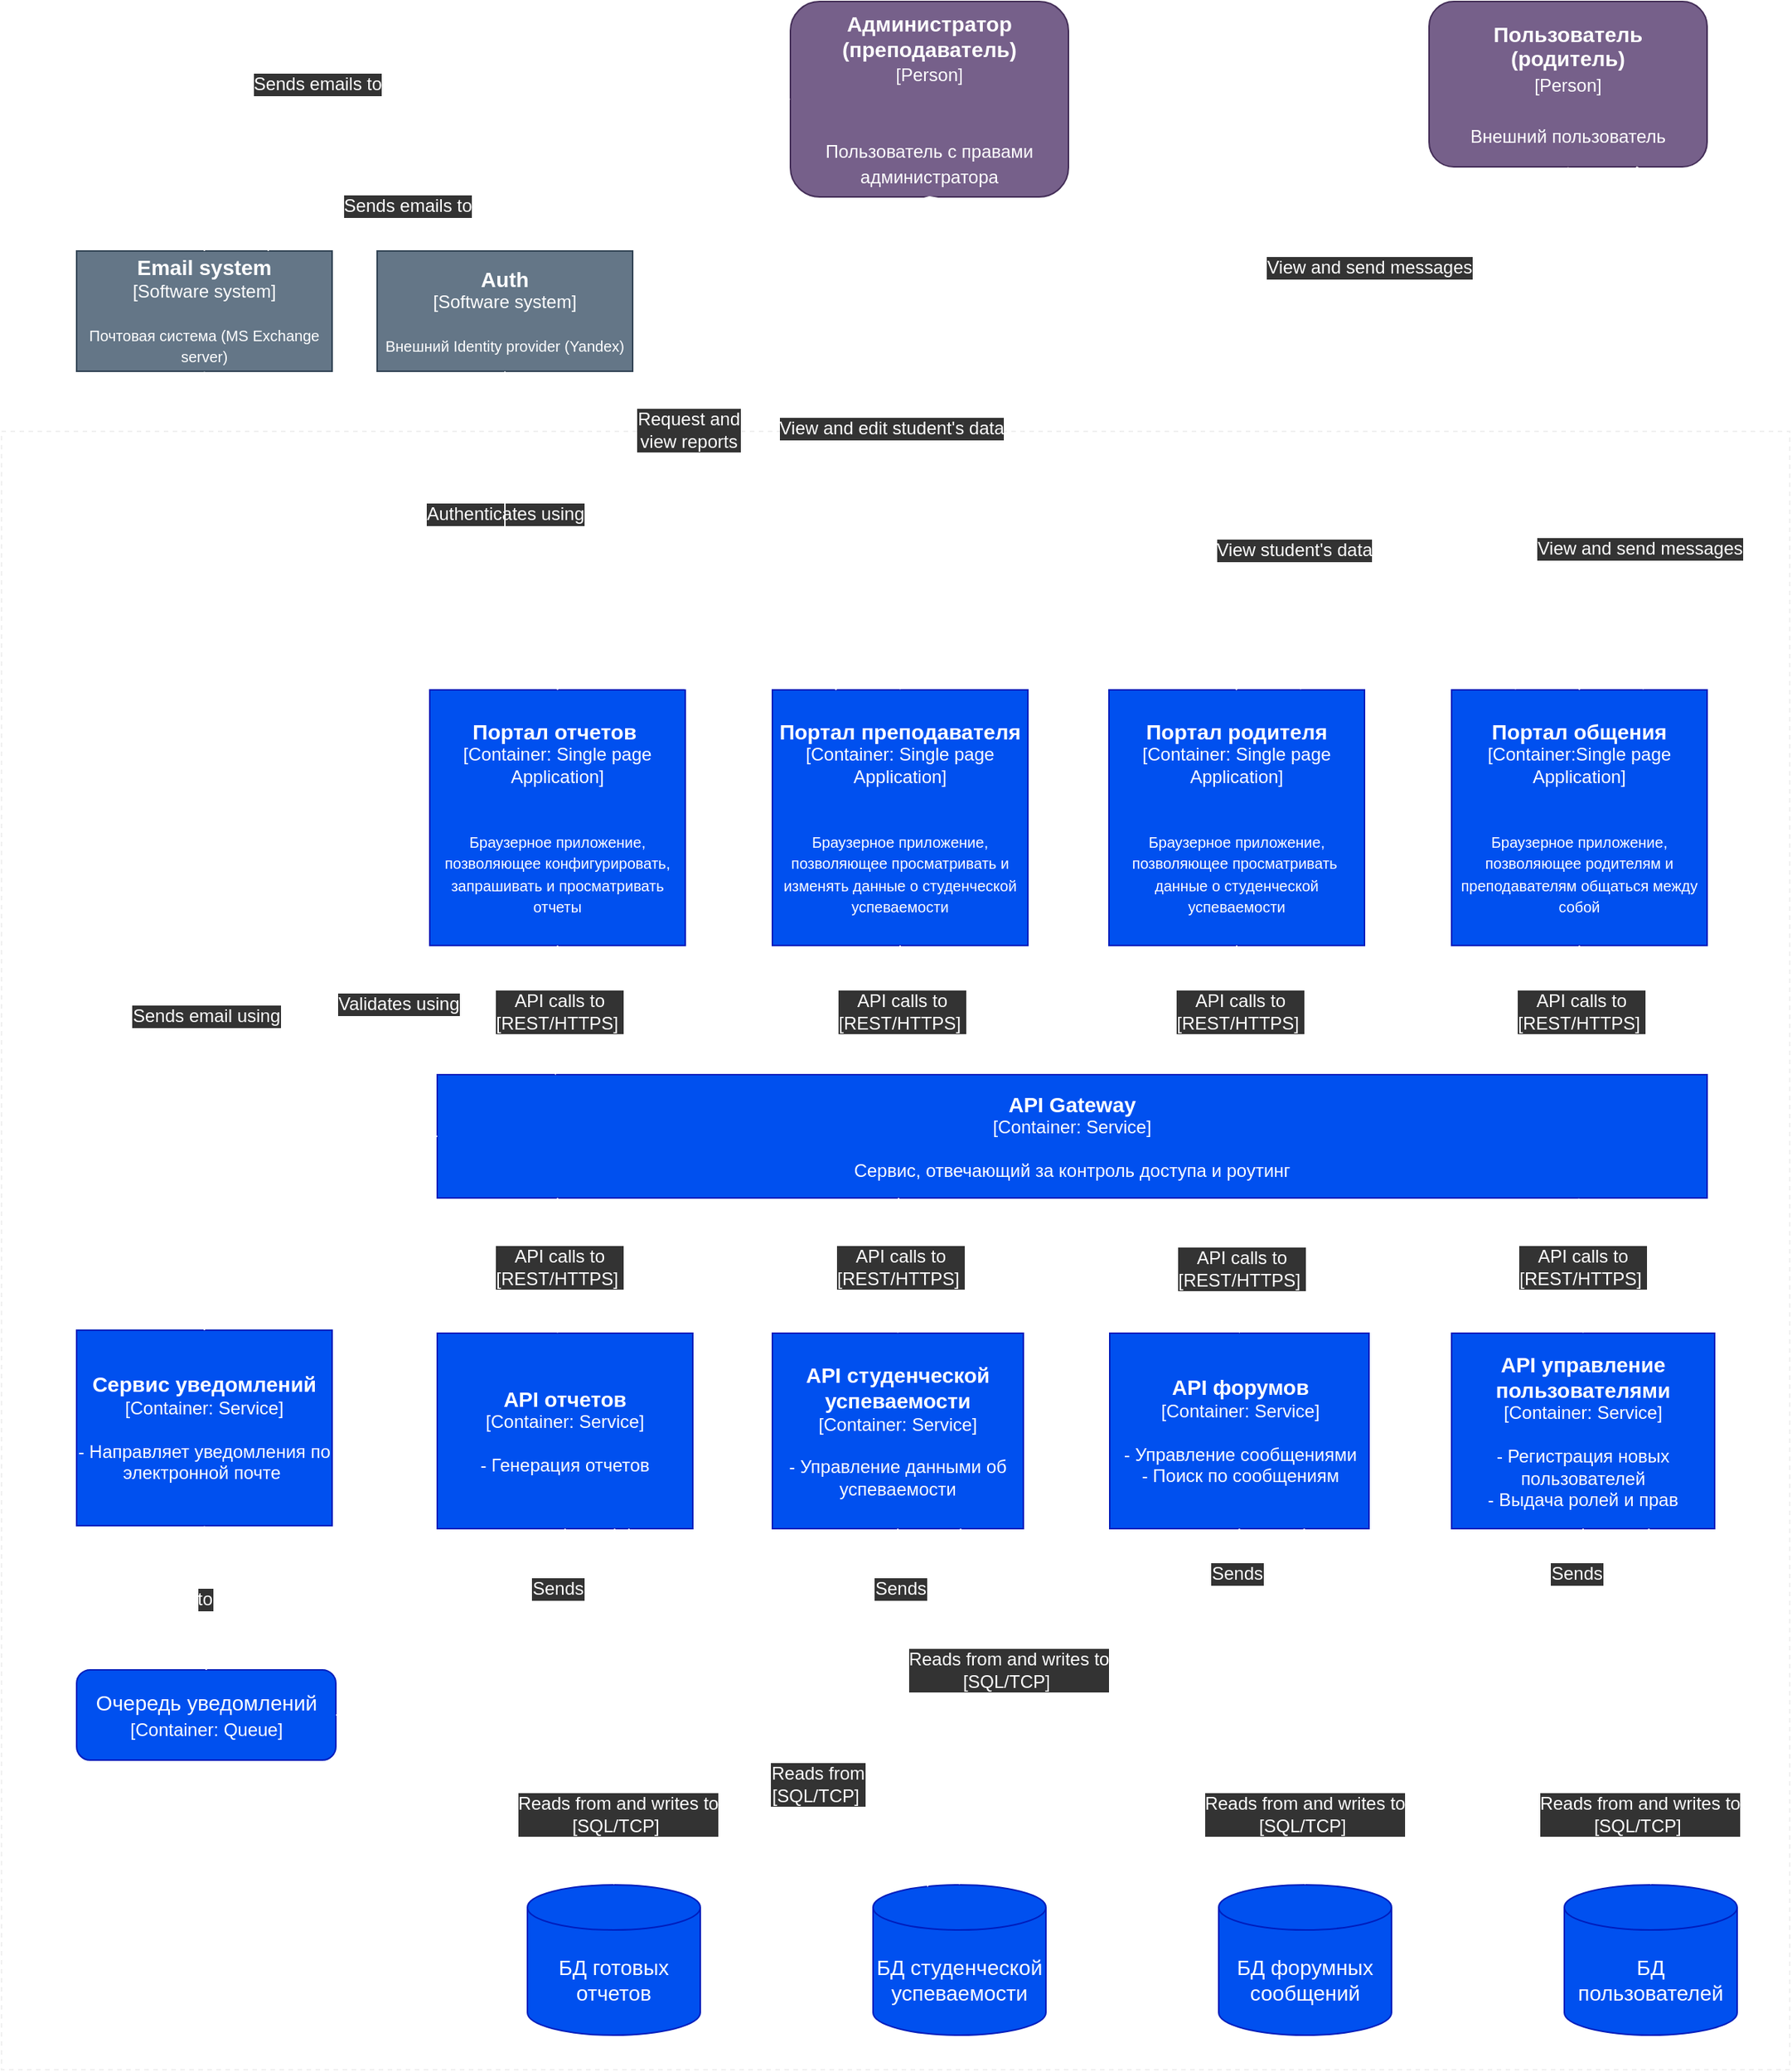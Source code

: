 <mxfile>
    <diagram id="bpkOkg_YQw8nwezcgyr8" name="Page-1">
        <mxGraphModel dx="2732" dy="1654" grid="1" gridSize="10" guides="1" tooltips="1" connect="1" arrows="1" fold="1" page="1" pageScale="1" pageWidth="850" pageHeight="1100" math="0" shadow="0">
            <root>
                <mxCell id="0"/>
                <mxCell id="1" parent="0"/>
                <mxCell id="95" value="" style="rounded=0;whiteSpace=wrap;html=1;labelBackgroundColor=#;fontSize=14;fontColor=#000000;fillColor=none;strokeColor=#F0F0F0;dashed=1;" vertex="1" parent="1">
                    <mxGeometry x="-370" y="300" width="1190" height="1090" as="geometry"/>
                </mxCell>
                <mxCell id="2" value="&lt;b&gt;Администратор (преподаватель)&lt;/b&gt;&lt;br&gt;&lt;font style=&quot;font-size: 12px;&quot;&gt;[Person]&lt;br style=&quot;&quot;&gt;&lt;br&gt;&lt;br&gt;Пользователь с правами администратора&lt;br&gt;&lt;/font&gt;" style="rounded=1;whiteSpace=wrap;html=1;fontSize=14;fillColor=#76608a;strokeColor=#432D57;fontColor=#ffffff;" vertex="1" parent="1">
                    <mxGeometry x="155" y="14" width="185" height="130" as="geometry"/>
                </mxCell>
                <mxCell id="3" value="&lt;b&gt;Пользователь&lt;br&gt;&lt;/b&gt;&lt;span style=&quot;color: rgba(0, 0, 0, 0); font-family: monospace; font-size: 0px; text-align: start;&quot;&gt;%3CmxGraphModel%3E%3Croot%3E%3CmxCell%20id%3D%220%22%2F%3E%3CmxCell%20id%3D%221%22%20parent%3D%220%22%2F%3E%3CmxCell%20id%3D%222%22%20value%3D%22%26lt%3Bb%26gt%3B%26lt%3Bfont%20style%3D%26quot%3Bfont-size%3A%2014px%3B%26quot%3B%26gt%3B%D0%A1%D0%B8%D1%81%D1%82%D0%B5%D0%BC%D0%B0%20%D0%BE%D0%B1%D1%80%D0%B0%D0%B7%D0%BE%D0%B2%D0%B0%D1%82%D0%B5%D0%BB%D1%8C%D0%BD%D0%BE%D0%B3%D0%BE%20%D0%BC%D0%B5%D0%BD%D0%B5%D0%B4%D0%B6%D0%BC%D0%B5%D0%BD%D1%82%D0%B0%26lt%3B%2Ffont%26gt%3B%26lt%3B%2Fb%26gt%3B%26lt%3Bbr%26gt%3B%5BSoftware%20system%5D%26lt%3Bbr%26gt%3B%26lt%3Bbr%26gt%3B%26lt%3Bbr%26gt%3B%26lt%3Bfont%20style%3D%26quot%3Bfont-size%3A%2010px%3B%26quot%3B%26gt%3B%D0%9F%D0%BE%D0%B7%D0%B2%D0%BE%D0%BB%D1%8F%D0%B5%D1%82%20%D0%BF%D0%BE%D0%BB%D1%8C%D0%B7%D0%BE%D0%B2%D0%B0%D1%82%D0%B5%D0%BB%D1%8F%D0%BC%20%D1%85%D1%80%D0%B0%D0%BD%D0%B8%D1%82%D1%8C%20%D0%B8%D0%BD%D1%84%D0%BE%D1%80%D0%BC%D0%B0%D1%86%D0%B8%D1%8E%20%D0%BE%20%D1%81%D1%82%D1%83%D0%B4%D0%B5%D0%BD%D1%82%D0%B0%D1%85%20%D0%B8%20%D0%B8%D1%85%20%D1%83%D1%81%D0%BF%D0%B5%D0%B2%D0%B0%D0%B5%D0%BC%D0%BE%D1%81%D1%82%D0%B8%2C%20%D1%84%D0%BE%D1%80%D0%BC%D0%B8%D1%80%D0%BE%D0%B2%D0%B0%D1%82%D1%8C%20%D0%BE%D1%82%D1%87%D0%B5%D1%82%D1%8B%26lt%3B%2Ffont%26gt%3B%26amp%3Bnbsp%3B%22%20style%3D%22whiteSpace%3Dwrap%3Bhtml%3D1%3Baspect%3Dfixed%3BfillColor%3D%230050ef%3BfontColor%3D%23ffffff%3BstrokeColor%3D%23001DBC%3B%22%20vertex%3D%221%22%20parent%3D%221%22%3E%3CmxGeometry%20x%3D%22150%22%20y%3D%22277%22%20width%3D%22190%22%20height%3D%22190%22%20as%3D%22geometry%22%2F%3E%3C%2FmxCell%3E%3C%2Froot%3E%3C%2FmxGraphModel%3E&lt;/span&gt;&lt;b&gt;(родитель)&lt;br&gt;&lt;/b&gt;&lt;font style=&quot;font-size: 12px;&quot;&gt;[Person]&lt;br&gt;&lt;br&gt;Внешний пользователь&lt;/font&gt;" style="rounded=1;whiteSpace=wrap;html=1;fontSize=14;fillColor=#76608a;fontColor=#ffffff;strokeColor=#432D57;" vertex="1" parent="1">
                    <mxGeometry x="580" y="14" width="185" height="110" as="geometry"/>
                </mxCell>
                <mxCell id="4" value="&lt;b&gt;&lt;font style=&quot;font-size: 14px;&quot;&gt;Портал преподавателя&lt;/font&gt;&lt;/b&gt;&lt;br&gt;[Container: Single page Application]&lt;br&gt;&lt;br&gt;&lt;br&gt;&lt;span style=&quot;font-size: 10px;&quot;&gt;Браузерное приложение, позволяющее просматривать и изменять данные о студенческой успеваемости&lt;/span&gt;" style="whiteSpace=wrap;html=1;aspect=fixed;fillColor=#0050ef;fontColor=#ffffff;strokeColor=#001DBC;" vertex="1" parent="1">
                    <mxGeometry x="143" y="472" width="170" height="170" as="geometry"/>
                </mxCell>
                <mxCell id="5" value="&lt;b&gt;&lt;font style=&quot;font-size: 14px;&quot;&gt;Портал родителя&lt;/font&gt;&lt;/b&gt;&lt;br&gt;[Container: Single page Application]&lt;br&gt;&lt;br&gt;&lt;br&gt;&lt;span style=&quot;font-size: 10px;&quot;&gt;Браузерное приложение, позволяющее просматривать&amp;nbsp; данные о студенческой успеваемости&lt;/span&gt;" style="whiteSpace=wrap;html=1;aspect=fixed;fillColor=#0050ef;fontColor=#ffffff;strokeColor=#001DBC;" vertex="1" parent="1">
                    <mxGeometry x="367" y="472" width="170" height="170" as="geometry"/>
                </mxCell>
                <mxCell id="6" value="&lt;b style=&quot;font-size: 14px;&quot;&gt;Портал общения&lt;/b&gt;&lt;span style=&quot;font-size: 14px;&quot;&gt;&lt;b&gt;&lt;br&gt;&lt;/b&gt;&lt;/span&gt;[Container:Single page Application]&lt;br&gt;&lt;br&gt;&lt;br&gt;&lt;span style=&quot;font-size: 10px;&quot;&gt;Браузерное приложение, позволяющее родителям и преподавателям общаться между собой&lt;/span&gt;" style="whiteSpace=wrap;html=1;aspect=fixed;fillColor=#0050ef;fontColor=#ffffff;strokeColor=#001DBC;" vertex="1" parent="1">
                    <mxGeometry x="595" y="472" width="170" height="170" as="geometry"/>
                </mxCell>
                <mxCell id="8" value="&lt;font style=&quot;font-size: 14px;&quot;&gt;&lt;b&gt;API Gateway&lt;br&gt;&lt;/b&gt;&lt;/font&gt;[Container: Service]&lt;br&gt;&lt;br&gt;Сервис, отвечающий за контроль доступа и роутинг" style="rounded=0;whiteSpace=wrap;html=1;fillColor=#0050ef;fontColor=#ffffff;strokeColor=#001DBC;" vertex="1" parent="1">
                    <mxGeometry x="-80" y="728" width="845" height="82" as="geometry"/>
                </mxCell>
                <mxCell id="10" value="" style="endArrow=classic;html=1;fontSize=10;entryX=0.363;entryY=-0.012;entryDx=0;entryDy=0;strokeColor=#FFFFFF;exitX=0.5;exitY=1;exitDx=0;exitDy=0;entryPerimeter=0;" edge="1" parent="1" source="4" target="8">
                    <mxGeometry width="50" height="50" relative="1" as="geometry">
                        <mxPoint x="218" y="650" as="sourcePoint"/>
                        <mxPoint x="215" y="783" as="targetPoint"/>
                    </mxGeometry>
                </mxCell>
                <mxCell id="11" value="API calls to&lt;br&gt;[REST/HTTPS]&amp;nbsp;" style="edgeLabel;html=1;align=center;verticalAlign=middle;resizable=0;points=[];fontSize=12;fontColor=#FFFFFF;labelBackgroundColor=#333333;" vertex="1" connectable="0" parent="10">
                    <mxGeometry x="-0.3" relative="1" as="geometry">
                        <mxPoint x="1" y="14" as="offset"/>
                    </mxGeometry>
                </mxCell>
                <mxCell id="15" value="" style="endArrow=classic;html=1;fontSize=10;entryX=0.631;entryY=-0.004;entryDx=0;entryDy=0;strokeColor=#FFFFFF;exitX=0.5;exitY=1;exitDx=0;exitDy=0;entryPerimeter=0;" edge="1" parent="1" source="5" target="8">
                    <mxGeometry width="50" height="50" relative="1" as="geometry">
                        <mxPoint x="405" y="680" as="sourcePoint"/>
                        <mxPoint x="429.5" y="870" as="targetPoint"/>
                    </mxGeometry>
                </mxCell>
                <mxCell id="16" value="API calls to&lt;br&gt;[REST/HTTPS]&amp;nbsp;" style="edgeLabel;html=1;align=center;verticalAlign=middle;resizable=0;points=[];fontSize=12;fontColor=#FFFFFF;labelBackgroundColor=#333333;" vertex="1" connectable="0" parent="15">
                    <mxGeometry x="-0.3" relative="1" as="geometry">
                        <mxPoint x="1" y="14" as="offset"/>
                    </mxGeometry>
                </mxCell>
                <mxCell id="17" value="" style="endArrow=classic;html=1;fontSize=10;entryX=0.899;entryY=-0.021;entryDx=0;entryDy=0;strokeColor=#FFFFFF;exitX=0.5;exitY=1;exitDx=0;exitDy=0;entryPerimeter=0;" edge="1" parent="1" source="6" target="8">
                    <mxGeometry width="50" height="50" relative="1" as="geometry">
                        <mxPoint x="238" y="670" as="sourcePoint"/>
                        <mxPoint x="262.5" y="860" as="targetPoint"/>
                    </mxGeometry>
                </mxCell>
                <mxCell id="18" value="API calls to&lt;br&gt;[REST/HTTPS]&amp;nbsp;" style="edgeLabel;html=1;align=center;verticalAlign=middle;resizable=0;points=[];fontSize=12;fontColor=#FFFFFF;labelBackgroundColor=#333333;" vertex="1" connectable="0" parent="17">
                    <mxGeometry x="-0.3" relative="1" as="geometry">
                        <mxPoint x="1" y="14" as="offset"/>
                    </mxGeometry>
                </mxCell>
                <mxCell id="20" value="&lt;b style=&quot;font-size: 14px;&quot;&gt;API отчетов&lt;br&gt;&lt;/b&gt;[Container: Service]&lt;br&gt;&lt;br&gt;- Генерация отчетов&lt;br&gt;" style="rounded=0;whiteSpace=wrap;html=1;fillColor=#0050ef;fontColor=#ffffff;strokeColor=#001DBC;" vertex="1" parent="1">
                    <mxGeometry x="-80" y="900" width="170" height="130" as="geometry"/>
                </mxCell>
                <mxCell id="22" value="&lt;b style=&quot;font-size: 14px;&quot;&gt;API форумов&lt;br&gt;&lt;/b&gt;[Container: Service]&lt;br&gt;&lt;br&gt;- Управление сообщениями&lt;br&gt;- Поиск по сообщениям" style="rounded=0;whiteSpace=wrap;html=1;fillColor=#0050ef;fontColor=#ffffff;strokeColor=#001DBC;" vertex="1" parent="1">
                    <mxGeometry x="367.5" y="900" width="172.5" height="130" as="geometry"/>
                </mxCell>
                <mxCell id="23" value="&lt;b style=&quot;font-size: 14px;&quot;&gt;API студенческой успеваемости&lt;br&gt;&lt;/b&gt;[Container: Service]&lt;br&gt;&lt;br&gt;- Управление данными об успеваемости" style="rounded=0;whiteSpace=wrap;html=1;fillColor=#0050ef;fontColor=#ffffff;strokeColor=#001DBC;" vertex="1" parent="1">
                    <mxGeometry x="143" y="900" width="167" height="130" as="geometry"/>
                </mxCell>
                <mxCell id="26" value="" style="endArrow=classic;html=1;fontSize=10;strokeColor=#FFFFFF;" edge="1" parent="1">
                    <mxGeometry width="50" height="50" relative="1" as="geometry">
                        <mxPoint y="810" as="sourcePoint"/>
                        <mxPoint y="900" as="targetPoint"/>
                    </mxGeometry>
                </mxCell>
                <mxCell id="27" value="API calls to&lt;br&gt;[REST/HTTPS]&amp;nbsp;" style="edgeLabel;html=1;align=center;verticalAlign=middle;resizable=0;points=[];fontSize=12;fontColor=#FFFFFF;labelBackgroundColor=#333333;" vertex="1" connectable="0" parent="26">
                    <mxGeometry x="-0.3" relative="1" as="geometry">
                        <mxPoint x="1" y="14" as="offset"/>
                    </mxGeometry>
                </mxCell>
                <mxCell id="28" value="&lt;b&gt;&lt;font style=&quot;font-size: 14px;&quot;&gt;Портал отчетов&amp;nbsp;&lt;/font&gt;&lt;/b&gt;&lt;br&gt;[Container: Single page Application]&lt;br&gt;&lt;br&gt;&lt;br&gt;&lt;span style=&quot;font-size: 10px;&quot;&gt;Браузерное приложение, позволяющее конфигурировать, запрашивать и просматривать отчеты&lt;/span&gt;" style="whiteSpace=wrap;html=1;aspect=fixed;fillColor=#0050ef;fontColor=#ffffff;strokeColor=#001DBC;" vertex="1" parent="1">
                    <mxGeometry x="-85" y="472" width="170" height="170" as="geometry"/>
                </mxCell>
                <mxCell id="29" value="БД готовых отчетов" style="shape=cylinder3;whiteSpace=wrap;html=1;boundedLbl=1;backgroundOutline=1;size=15;fontSize=14;fillColor=#0050ef;fontColor=#ffffff;strokeColor=#001DBC;" vertex="1" parent="1">
                    <mxGeometry x="-20" y="1267" width="115" height="100" as="geometry"/>
                </mxCell>
                <mxCell id="30" value="БД пользователей&lt;span style=&quot;color: rgba(0, 0, 0, 0); font-family: monospace; font-size: 0px; text-align: start;&quot;&gt;%3CmxGraphModel%3E%3Croot%3E%3CmxCell%20id%3D%220%22%2F%3E%3CmxCell%20id%3D%221%22%20parent%3D%220%22%2F%3E%3CmxCell%20id%3D%222%22%20value%3D%22%D0%91%D0%94%20%D0%B3%D0%BE%D1%82%D0%BE%D0%B2%D1%8B%D1%85%20%D0%BE%D1%82%D1%87%D0%B5%D1%82%D0%BE%D0%B2%22%20style%3D%22shape%3Dcylinder3%3BwhiteSpace%3Dwrap%3Bhtml%3D1%3BboundedLbl%3D1%3BbackgroundOutline%3D1%3Bsize%3D15%3BfontSize%3D14%3BfillColor%3D%230050ef%3BfontColor%3D%23ffffff%3BstrokeColor%3D%23001DBC%3B%22%20vertex%3D%221%22%20parent%3D%221%22%3E%3CmxGeometry%20x%3D%2215%22%20y%3D%22770%22%20width%3D%22115%22%20height%3D%22160%22%20as%3D%22geometry%22%2F%3E%3C%2FmxCell%3E%3C%2Froot%3E%3C%2FmxGraphModel%3E&lt;/span&gt;" style="shape=cylinder3;whiteSpace=wrap;html=1;boundedLbl=1;backgroundOutline=1;size=15;fontSize=14;fillColor=#0050ef;fontColor=#ffffff;strokeColor=#001DBC;" vertex="1" parent="1">
                    <mxGeometry x="670" y="1267" width="115" height="100" as="geometry"/>
                </mxCell>
                <mxCell id="31" value="БД студенческой успеваемости&lt;span style=&quot;color: rgba(0, 0, 0, 0); font-family: monospace; font-size: 0px; text-align: start;&quot;&gt;%3CmxGraphModel%3E%3Croot%3E%3CmxCell%20id%3D%220%22%2F%3E%3CmxCell%20id%3D%221%22%20parent%3D%220%22%2F%3E%3CmxCell%20id%3D%222%22%20value%3D%22%D0%91%D0%94%20%D0%B3%D0%BE%D1%82%D0%BE%D0%B2%D1%8B%D1%85%20%D0%BE%D1%82%D1%87%D0%B5%D1%82%D0%BE%D0%B2%22%20style%3D%22shape%3Dcylinder3%3BwhiteSpace%3Dwrap%3Bhtml%3D1%3BboundedLbl%3D1%3BbackgroundOutline%3D1%3Bsize%3D15%3BfontSize%3D14%3BfillColor%3D%230050ef%3BfontColor%3D%23ffffff%3BstrokeColor%3D%23001DBC%3B%22%20vertex%3D%221%22%20parent%3D%221%22%3E%3CmxGeometry%20x%3D%2215%22%20y%3D%22770%22%20width%3D%22115%22%20height%3D%22160%22%20as%3D%22geometry%22%2F%3E%3C%2FmxCell%3E%3C%2Froot%3E%3C%2FmxGraphModel%3E&lt;/span&gt;" style="shape=cylinder3;whiteSpace=wrap;html=1;boundedLbl=1;backgroundOutline=1;size=15;fontSize=14;fillColor=#0050ef;fontColor=#ffffff;strokeColor=#001DBC;" vertex="1" parent="1">
                    <mxGeometry x="210" y="1267" width="115" height="100" as="geometry"/>
                </mxCell>
                <mxCell id="33" value="&lt;font style=&quot;font-size: 14px;&quot;&gt;&lt;b&gt;Auth&lt;br&gt;&lt;/b&gt;&lt;/font&gt;[Software system]&lt;br&gt;&lt;br&gt;&lt;span style=&quot;font-size: 10px;&quot;&gt;Внешний Identity provider (Yandex)&lt;/span&gt;" style="whiteSpace=wrap;html=1;fillColor=#647687;fontColor=#ffffff;strokeColor=#314354;imageAspect=0;" vertex="1" parent="1">
                    <mxGeometry x="-120" y="180" width="170" height="80" as="geometry"/>
                </mxCell>
                <mxCell id="34" value="" style="endArrow=classic;html=1;fontSize=10;entryX=0.5;entryY=1;entryDx=0;entryDy=0;strokeColor=#FFFFFF;exitX=0.5;exitY=0;exitDx=0;exitDy=0;" edge="1" parent="1" source="28" target="33">
                    <mxGeometry width="50" height="50" relative="1" as="geometry">
                        <mxPoint x="228" y="660" as="sourcePoint"/>
                        <mxPoint x="302.5" y="740" as="targetPoint"/>
                        <Array as="points">
                            <mxPoint y="470"/>
                            <mxPoint x="-35" y="460"/>
                        </Array>
                    </mxGeometry>
                </mxCell>
                <mxCell id="35" value="Authenticates using" style="edgeLabel;html=1;align=center;verticalAlign=middle;resizable=0;points=[];fontSize=12;fontColor=#FFFFFF;labelBackgroundColor=#333333;" vertex="1" connectable="0" parent="34">
                    <mxGeometry x="-0.3" relative="1" as="geometry">
                        <mxPoint y="-60" as="offset"/>
                    </mxGeometry>
                </mxCell>
                <mxCell id="36" value="" style="endArrow=classic;html=1;fontSize=10;entryX=0.5;entryY=1;entryDx=0;entryDy=0;strokeColor=#FFFFFF;exitX=0.25;exitY=0;exitDx=0;exitDy=0;" edge="1" parent="1" source="4" target="33">
                    <mxGeometry width="50" height="50" relative="1" as="geometry">
                        <mxPoint x="30" y="490" as="sourcePoint"/>
                        <mxPoint x="-95" y="310" as="targetPoint"/>
                        <Array as="points">
                            <mxPoint x="178" y="460"/>
                            <mxPoint x="-35" y="460"/>
                        </Array>
                    </mxGeometry>
                </mxCell>
                <mxCell id="38" value="" style="endArrow=classic;html=1;fontSize=10;entryX=0.5;entryY=1;entryDx=0;entryDy=0;strokeColor=#FFFFFF;exitX=0.5;exitY=0;exitDx=0;exitDy=0;" edge="1" parent="1" source="5" target="33">
                    <mxGeometry width="50" height="50" relative="1" as="geometry">
                        <mxPoint x="187.5" y="490" as="sourcePoint"/>
                        <mxPoint x="-52.5" y="310" as="targetPoint"/>
                        <Array as="points">
                            <mxPoint x="440" y="450"/>
                            <mxPoint x="-35" y="450"/>
                        </Array>
                    </mxGeometry>
                </mxCell>
                <mxCell id="40" value="&lt;span style=&quot;font-size: 14px;&quot;&gt;&lt;b&gt;Email system&lt;br&gt;&lt;/b&gt;&lt;/span&gt;[Software system]&lt;br&gt;&lt;br&gt;&lt;span style=&quot;font-size: 10px;&quot;&gt;Почтовая система (MS Exchange server)&lt;/span&gt;" style="whiteSpace=wrap;html=1;fillColor=#647687;fontColor=#ffffff;strokeColor=#314354;imageAspect=0;" vertex="1" parent="1">
                    <mxGeometry x="-320" y="180" width="170" height="80" as="geometry"/>
                </mxCell>
                <mxCell id="41" value="" style="endArrow=classic;html=1;fontSize=10;entryX=0.5;entryY=1;entryDx=0;entryDy=0;strokeColor=#FFFFFF;exitX=0.5;exitY=0;exitDx=0;exitDy=0;" edge="1" parent="1" source="6" target="33">
                    <mxGeometry width="50" height="50" relative="1" as="geometry">
                        <mxPoint x="450" y="490" as="sourcePoint"/>
                        <mxPoint x="-10" y="310" as="targetPoint"/>
                        <Array as="points">
                            <mxPoint x="680" y="440"/>
                            <mxPoint x="-35" y="440"/>
                        </Array>
                    </mxGeometry>
                </mxCell>
                <mxCell id="43" value="" style="endArrow=classic;html=1;fontSize=10;entryX=0.082;entryY=1.038;entryDx=0;entryDy=0;strokeColor=#FFFFFF;exitX=0;exitY=0.5;exitDx=0;exitDy=0;entryPerimeter=0;" edge="1" parent="1" source="8" target="33">
                    <mxGeometry width="50" height="50" relative="1" as="geometry">
                        <mxPoint x="60" y="780" as="sourcePoint"/>
                        <mxPoint x="-65" y="600" as="targetPoint"/>
                        <Array as="points">
                            <mxPoint x="-106" y="769"/>
                        </Array>
                    </mxGeometry>
                </mxCell>
                <mxCell id="44" value="Validates&amp;nbsp;using" style="edgeLabel;html=1;align=center;verticalAlign=middle;resizable=0;points=[];fontSize=12;fontColor=#FFFFFF;labelBackgroundColor=#333333;" vertex="1" connectable="0" parent="43">
                    <mxGeometry x="-0.3" relative="1" as="geometry">
                        <mxPoint y="72" as="offset"/>
                    </mxGeometry>
                </mxCell>
                <mxCell id="45" value="&lt;b style=&quot;font-size: 14px;&quot;&gt;Сервис уведомлений&lt;br&gt;&lt;/b&gt;[Container: Service]&lt;br&gt;&lt;br&gt;- Направляет уведомления по электронной почте&amp;nbsp;" style="rounded=0;whiteSpace=wrap;html=1;fillColor=#0050ef;fontColor=#ffffff;strokeColor=#001DBC;" vertex="1" parent="1">
                    <mxGeometry x="-320" y="898" width="170" height="130" as="geometry"/>
                </mxCell>
                <mxCell id="46" value="" style="endArrow=classic;html=1;fontSize=10;entryX=0.5;entryY=1;entryDx=0;entryDy=0;strokeColor=#FFFFFF;exitX=0.5;exitY=0;exitDx=0;exitDy=0;" edge="1" parent="1" source="45" target="40">
                    <mxGeometry width="50" height="50" relative="1" as="geometry">
                        <mxPoint x="-125" y="850" as="sourcePoint"/>
                        <mxPoint x="-250" y="670" as="targetPoint"/>
                    </mxGeometry>
                </mxCell>
                <mxCell id="47" value="Sends email using" style="edgeLabel;html=1;align=center;verticalAlign=middle;resizable=0;points=[];fontSize=12;fontColor=#FFFFFF;labelBackgroundColor=#333333;" vertex="1" connectable="0" parent="46">
                    <mxGeometry x="-0.3" relative="1" as="geometry">
                        <mxPoint x="1" y="14" as="offset"/>
                    </mxGeometry>
                </mxCell>
                <mxCell id="48" value="" style="endArrow=classic;html=1;fontSize=10;entryX=0;entryY=0.5;entryDx=0;entryDy=0;strokeColor=#FFFFFF;exitX=0.5;exitY=0;exitDx=0;exitDy=0;" edge="1" parent="1" source="40" target="2">
                    <mxGeometry width="50" height="50" relative="1" as="geometry">
                        <mxPoint x="155" y="240" as="sourcePoint"/>
                        <mxPoint x="30" y="60" as="targetPoint"/>
                        <Array as="points">
                            <mxPoint x="-235" y="79"/>
                        </Array>
                    </mxGeometry>
                </mxCell>
                <mxCell id="49" value="Sends emails to" style="edgeLabel;html=1;align=center;verticalAlign=middle;resizable=0;points=[];fontSize=12;fontColor=#FFFFFF;labelBackgroundColor=#333333;" vertex="1" connectable="0" parent="48">
                    <mxGeometry x="-0.3" relative="1" as="geometry">
                        <mxPoint x="4" y="-10" as="offset"/>
                    </mxGeometry>
                </mxCell>
                <mxCell id="50" value="" style="endArrow=classic;html=1;fontSize=10;entryX=0.5;entryY=1;entryDx=0;entryDy=0;strokeColor=#FFFFFF;exitX=0.75;exitY=0;exitDx=0;exitDy=0;" edge="1" parent="1" source="40" target="3">
                    <mxGeometry width="50" height="50" relative="1" as="geometry">
                        <mxPoint x="340" y="250" as="sourcePoint"/>
                        <mxPoint x="165" y="89" as="targetPoint"/>
                        <Array as="points">
                            <mxPoint x="-192" y="160"/>
                            <mxPoint x="673" y="160"/>
                        </Array>
                    </mxGeometry>
                </mxCell>
                <mxCell id="51" value="Sends emails to" style="edgeLabel;html=1;align=center;verticalAlign=middle;resizable=0;points=[];fontSize=12;fontColor=#FFFFFF;labelBackgroundColor=#333333;" vertex="1" connectable="0" parent="50">
                    <mxGeometry x="-0.3" relative="1" as="geometry">
                        <mxPoint x="-211" y="-10" as="offset"/>
                    </mxGeometry>
                </mxCell>
                <mxCell id="52" value="Очередь уведомлений&lt;br&gt;&lt;span style=&quot;font-size: 12px;&quot;&gt;[Container: Queue]&lt;/span&gt;" style="rounded=1;whiteSpace=wrap;html=1;labelBackgroundColor=#;fontSize=14;fontColor=#ffffff;fillColor=#0050ef;strokeColor=#001DBC;" vertex="1" parent="1">
                    <mxGeometry x="-320" y="1124" width="172.5" height="60" as="geometry"/>
                </mxCell>
                <mxCell id="53" value="" style="endArrow=classic;html=1;fontSize=10;exitX=0.5;exitY=1;exitDx=0;exitDy=0;entryX=1;entryY=0.5;entryDx=0;entryDy=0;rounded=1;dashed=1;strokeColor=#FFFFFF;" edge="1" parent="1" source="20" target="52">
                    <mxGeometry width="50" height="50" relative="1" as="geometry">
                        <mxPoint x="620" y="950" as="sourcePoint"/>
                        <mxPoint x="620.25" y="1129" as="targetPoint"/>
                        <Array as="points">
                            <mxPoint x="5" y="1150"/>
                        </Array>
                    </mxGeometry>
                </mxCell>
                <mxCell id="54" value="&lt;span style=&quot;&quot;&gt;Sends&lt;br&gt;&lt;/span&gt;" style="edgeLabel;html=1;align=center;verticalAlign=middle;resizable=0;points=[];fontSize=12;fontColor=#FFFFFF;labelBackgroundColor=#333333;" vertex="1" connectable="0" parent="53">
                    <mxGeometry x="-0.3" relative="1" as="geometry">
                        <mxPoint x="-5" y="-56" as="offset"/>
                    </mxGeometry>
                </mxCell>
                <mxCell id="55" value="" style="endArrow=classic;html=1;fontSize=10;exitX=0.5;exitY=1;exitDx=0;exitDy=0;rounded=1;dashed=1;strokeColor=#FFFFFF;entryX=1;entryY=0.5;entryDx=0;entryDy=0;" edge="1" parent="1" source="22" target="52">
                    <mxGeometry width="50" height="50" relative="1" as="geometry">
                        <mxPoint x="269.38" y="1000" as="sourcePoint"/>
                        <mxPoint x="420" y="1030" as="targetPoint"/>
                        <Array as="points">
                            <mxPoint x="454" y="1150"/>
                        </Array>
                    </mxGeometry>
                </mxCell>
                <mxCell id="56" value="&lt;span style=&quot;&quot;&gt;Sends&lt;br&gt;&lt;/span&gt;" style="edgeLabel;html=1;align=center;verticalAlign=middle;resizable=0;points=[];fontSize=12;fontColor=#FFFFFF;labelBackgroundColor=#333333;" vertex="1" connectable="0" parent="55">
                    <mxGeometry x="-0.3" relative="1" as="geometry">
                        <mxPoint x="130" y="-91" as="offset"/>
                    </mxGeometry>
                </mxCell>
                <mxCell id="57" value="" style="endArrow=classic;html=1;fontSize=10;exitX=0.5;exitY=1;exitDx=0;exitDy=0;entryX=1;entryY=0.5;entryDx=0;entryDy=0;rounded=1;dashed=1;strokeColor=#FFFFFF;" edge="1" parent="1" source="23" target="52">
                    <mxGeometry width="50" height="50" relative="1" as="geometry">
                        <mxPoint x="215" y="1010" as="sourcePoint"/>
                        <mxPoint x="171.25" y="1070" as="targetPoint"/>
                        <Array as="points">
                            <mxPoint x="227" y="1150"/>
                        </Array>
                    </mxGeometry>
                </mxCell>
                <mxCell id="58" value="&lt;span style=&quot;&quot;&gt;Sends&lt;br&gt;&lt;/span&gt;" style="edgeLabel;html=1;align=center;verticalAlign=middle;resizable=0;points=[];fontSize=12;fontColor=#FFFFFF;labelBackgroundColor=#333333;" vertex="1" connectable="0" parent="57">
                    <mxGeometry x="-0.3" relative="1" as="geometry">
                        <mxPoint x="54" y="-81" as="offset"/>
                    </mxGeometry>
                </mxCell>
                <mxCell id="59" value="" style="endArrow=classic;html=1;fontSize=10;exitX=0.5;exitY=0;exitDx=0;exitDy=0;entryX=0.5;entryY=1;entryDx=0;entryDy=0;rounded=1;dashed=1;strokeColor=#FFFFFF;" edge="1" parent="1" source="52" target="45">
                    <mxGeometry width="50" height="50" relative="1" as="geometry">
                        <mxPoint x="205" y="1000" as="sourcePoint"/>
                        <mxPoint x="161.25" y="1060" as="targetPoint"/>
                    </mxGeometry>
                </mxCell>
                <mxCell id="60" value="&lt;span style=&quot;&quot;&gt;to&lt;br&gt;&lt;/span&gt;" style="edgeLabel;html=1;align=center;verticalAlign=middle;resizable=0;points=[];fontSize=12;fontColor=#FFFFFF;labelBackgroundColor=#333333;" vertex="1" connectable="0" parent="59">
                    <mxGeometry x="-0.3" relative="1" as="geometry">
                        <mxPoint x="-1" y="-14" as="offset"/>
                    </mxGeometry>
                </mxCell>
                <mxCell id="61" value="" style="endArrow=classic;html=1;fontSize=10;entryX=0.5;entryY=0;entryDx=0;entryDy=0;strokeColor=#FFFFFF;entryPerimeter=0;" edge="1" parent="1" target="29">
                    <mxGeometry width="50" height="50" relative="1" as="geometry">
                        <mxPoint x="38" y="1030" as="sourcePoint"/>
                        <mxPoint x="205" y="870" as="targetPoint"/>
                    </mxGeometry>
                </mxCell>
                <mxCell id="62" value="Reads from and writes to&lt;br&gt;[SQL/TCP]&amp;nbsp;" style="edgeLabel;html=1;align=center;verticalAlign=middle;resizable=0;points=[];fontSize=12;fontColor=#FFFFFF;labelBackgroundColor=#333333;" vertex="1" connectable="0" parent="61">
                    <mxGeometry x="-0.3" relative="1" as="geometry">
                        <mxPoint x="2" y="107" as="offset"/>
                    </mxGeometry>
                </mxCell>
                <mxCell id="63" value="" style="endArrow=classic;html=1;fontSize=10;entryX=0.316;entryY=0.015;entryDx=0;entryDy=0;strokeColor=#FFFFFF;exitX=0.75;exitY=1;exitDx=0;exitDy=0;entryPerimeter=0;" edge="1" parent="1" source="20" target="31">
                    <mxGeometry width="50" height="50" relative="1" as="geometry">
                        <mxPoint x="235" y="1000" as="sourcePoint"/>
                        <mxPoint x="47.5" y="1230" as="targetPoint"/>
                        <Array as="points">
                            <mxPoint x="50" y="1180"/>
                            <mxPoint x="246" y="1180"/>
                        </Array>
                    </mxGeometry>
                </mxCell>
                <mxCell id="64" value="Reads from&lt;br&gt;[SQL/TCP]&amp;nbsp;" style="edgeLabel;html=1;align=center;verticalAlign=middle;resizable=0;points=[];fontSize=12;fontColor=#FFFFFF;labelBackgroundColor=#333333;" vertex="1" connectable="0" parent="63">
                    <mxGeometry x="-0.3" relative="1" as="geometry">
                        <mxPoint x="121" y="20" as="offset"/>
                    </mxGeometry>
                </mxCell>
                <mxCell id="65" value="БД форумных сообщений&lt;span style=&quot;color: rgba(0, 0, 0, 0); font-family: monospace; font-size: 0px; text-align: start;&quot;&gt;%3CmxGraphModel%3E%3Croot%3E%3CmxCell%20id%3D%220%22%2F%3E%3CmxCell%20id%3D%221%22%20parent%3D%220%22%2F%3E%3CmxCell%20id%3D%222%22%20value%3D%22%D0%91%D0%94%20%D0%B3%D0%BE%D1%82%D0%BE%D0%B2%D1%8B%D1%85%20%D0%BE%D1%82%D1%87%D0%B5%D1%82%D0%BE%D0%B2%22%20style%3D%22shape%3Dcylinder3%3BwhiteSpace%3Dwrap%3Bhtml%3D1%3BboundedLbl%3D1%3BbackgroundOutline%3D1%3Bsize%3D15%3BfontSize%3D14%3BfillColor%3D%230050ef%3BfontColor%3D%23ffffff%3BstrokeColor%3D%23001DBC%3B%22%20vertex%3D%221%22%20parent%3D%221%22%3E%3CmxGeometry%20x%3D%2215%22%20y%3D%22770%22%20width%3D%22115%22%20height%3D%22160%22%20as%3D%22geometry%22%2F%3E%3C%2FmxCell%3E%3C%2Froot%3E%3C%2FmxGraphModel%3E&lt;/span&gt;" style="shape=cylinder3;whiteSpace=wrap;html=1;boundedLbl=1;backgroundOutline=1;size=15;fontSize=14;fillColor=#0050ef;fontColor=#ffffff;strokeColor=#001DBC;" vertex="1" parent="1">
                    <mxGeometry x="440" y="1267" width="115" height="100" as="geometry"/>
                </mxCell>
                <mxCell id="66" value="" style="endArrow=classic;html=1;fontSize=10;entryX=0.5;entryY=0;entryDx=0;entryDy=0;strokeColor=#FFFFFF;exitX=0.75;exitY=1;exitDx=0;exitDy=0;entryPerimeter=0;" edge="1" parent="1" source="22" target="65">
                    <mxGeometry width="50" height="50" relative="1" as="geometry">
                        <mxPoint x="235" y="1000" as="sourcePoint"/>
                        <mxPoint x="47.5" y="1230" as="targetPoint"/>
                    </mxGeometry>
                </mxCell>
                <mxCell id="67" value="Reads from and writes to&lt;br&gt;[SQL/TCP]&amp;nbsp;" style="edgeLabel;html=1;align=center;verticalAlign=middle;resizable=0;points=[];fontSize=12;fontColor=#FFFFFF;labelBackgroundColor=#333333;" vertex="1" connectable="0" parent="66">
                    <mxGeometry x="-0.3" relative="1" as="geometry">
                        <mxPoint y="107" as="offset"/>
                    </mxGeometry>
                </mxCell>
                <mxCell id="68" value="" style="endArrow=classic;html=1;fontSize=10;entryX=0.5;entryY=0;entryDx=0;entryDy=0;strokeColor=#FFFFFF;exitX=0.75;exitY=1;exitDx=0;exitDy=0;entryPerimeter=0;" edge="1" parent="1" source="23" target="31">
                    <mxGeometry width="50" height="50" relative="1" as="geometry">
                        <mxPoint x="245" y="1010" as="sourcePoint"/>
                        <mxPoint x="57.5" y="1240" as="targetPoint"/>
                    </mxGeometry>
                </mxCell>
                <mxCell id="69" value="Reads from and writes to&lt;br&gt;[SQL/TCP]&amp;nbsp;" style="edgeLabel;html=1;align=center;verticalAlign=middle;resizable=0;points=[];fontSize=12;fontColor=#FFFFFF;labelBackgroundColor=#333333;" vertex="1" connectable="0" parent="68">
                    <mxGeometry x="-0.3" relative="1" as="geometry">
                        <mxPoint x="32" y="11" as="offset"/>
                    </mxGeometry>
                </mxCell>
                <mxCell id="70" value="&lt;b style=&quot;font-size: 14px;&quot;&gt;API управление пользователями&lt;br&gt;&lt;/b&gt;[Container: Service]&lt;br&gt;&lt;br&gt;- Регистрация новых пользователей&lt;br&gt;- Выдача ролей и прав" style="rounded=0;whiteSpace=wrap;html=1;fillColor=#0050ef;fontColor=#ffffff;strokeColor=#001DBC;" vertex="1" parent="1">
                    <mxGeometry x="595" y="900" width="175" height="130" as="geometry"/>
                </mxCell>
                <mxCell id="71" value="" style="endArrow=classic;html=1;fontSize=10;entryX=0.5;entryY=0;entryDx=0;entryDy=0;strokeColor=#FFFFFF;exitX=0.631;exitY=1.02;exitDx=0;exitDy=0;exitPerimeter=0;" edge="1" parent="1" source="8" target="22">
                    <mxGeometry width="50" height="50" relative="1" as="geometry">
                        <mxPoint x="290" y="830" as="sourcePoint"/>
                        <mxPoint x="205" y="870" as="targetPoint"/>
                    </mxGeometry>
                </mxCell>
                <mxCell id="72" value="API calls to&lt;br&gt;[REST/HTTPS]&amp;nbsp;" style="edgeLabel;html=1;align=center;verticalAlign=middle;resizable=0;points=[];fontSize=12;fontColor=#FFFFFF;labelBackgroundColor=#333333;" vertex="1" connectable="0" parent="71">
                    <mxGeometry x="-0.3" relative="1" as="geometry">
                        <mxPoint x="1" y="14" as="offset"/>
                    </mxGeometry>
                </mxCell>
                <mxCell id="73" value="" style="endArrow=classic;html=1;fontSize=10;entryX=0.5;entryY=0;entryDx=0;entryDy=0;strokeColor=#FFFFFF;" edge="1" parent="1" target="23">
                    <mxGeometry width="50" height="50" relative="1" as="geometry">
                        <mxPoint x="227" y="810" as="sourcePoint"/>
                        <mxPoint x="215" y="880" as="targetPoint"/>
                    </mxGeometry>
                </mxCell>
                <mxCell id="74" value="API calls to&lt;br&gt;[REST/HTTPS]&amp;nbsp;" style="edgeLabel;html=1;align=center;verticalAlign=middle;resizable=0;points=[];fontSize=12;fontColor=#FFFFFF;labelBackgroundColor=#333333;" vertex="1" connectable="0" parent="73">
                    <mxGeometry x="-0.3" relative="1" as="geometry">
                        <mxPoint x="1" y="14" as="offset"/>
                    </mxGeometry>
                </mxCell>
                <mxCell id="75" value="" style="endArrow=classic;html=1;fontSize=10;entryX=0.5;entryY=0;entryDx=0;entryDy=0;strokeColor=#FFFFFF;exitX=0.899;exitY=1.004;exitDx=0;exitDy=0;exitPerimeter=0;" edge="1" parent="1" source="8" target="70">
                    <mxGeometry width="50" height="50" relative="1" as="geometry">
                        <mxPoint x="322.5" y="840" as="sourcePoint"/>
                        <mxPoint x="225" y="890" as="targetPoint"/>
                    </mxGeometry>
                </mxCell>
                <mxCell id="76" value="API calls to&lt;br&gt;[REST/HTTPS]&amp;nbsp;" style="edgeLabel;html=1;align=center;verticalAlign=middle;resizable=0;points=[];fontSize=12;fontColor=#FFFFFF;labelBackgroundColor=#333333;" vertex="1" connectable="0" parent="75">
                    <mxGeometry x="-0.3" relative="1" as="geometry">
                        <mxPoint x="1" y="14" as="offset"/>
                    </mxGeometry>
                </mxCell>
                <mxCell id="77" value="" style="endArrow=classic;html=1;fontSize=10;entryX=0.5;entryY=0;entryDx=0;entryDy=0;strokeColor=#FFFFFF;exitX=0.75;exitY=1;exitDx=0;exitDy=0;entryPerimeter=0;" edge="1" parent="1" source="70" target="30">
                    <mxGeometry width="50" height="50" relative="1" as="geometry">
                        <mxPoint x="565" y="1000" as="sourcePoint"/>
                        <mxPoint x="440" y="1230" as="targetPoint"/>
                    </mxGeometry>
                </mxCell>
                <mxCell id="78" value="Reads from and writes to&lt;br&gt;[SQL/TCP]&amp;nbsp;" style="edgeLabel;html=1;align=center;verticalAlign=middle;resizable=0;points=[];fontSize=12;fontColor=#FFFFFF;labelBackgroundColor=#333333;" vertex="1" connectable="0" parent="77">
                    <mxGeometry x="-0.3" relative="1" as="geometry">
                        <mxPoint x="-7" y="107" as="offset"/>
                    </mxGeometry>
                </mxCell>
                <mxCell id="79" value="" style="endArrow=classic;html=1;fontSize=10;strokeColor=#FFFFFF;exitX=0.5;exitY=1;exitDx=0;exitDy=0;entryX=0.5;entryY=0;entryDx=0;entryDy=0;" edge="1" parent="1" source="2" target="4">
                    <mxGeometry width="50" height="50" relative="1" as="geometry">
                        <mxPoint x="690" y="490" as="sourcePoint"/>
                        <mxPoint x="260" y="480" as="targetPoint"/>
                        <Array as="points">
                            <mxPoint x="230" y="190"/>
                        </Array>
                    </mxGeometry>
                </mxCell>
                <mxCell id="80" value="View and edit student's data" style="edgeLabel;html=1;align=center;verticalAlign=middle;resizable=0;points=[];fontSize=12;fontColor=#FFFFFF;labelBackgroundColor=#333333;" vertex="1" connectable="0" parent="79">
                    <mxGeometry x="-0.3" relative="1" as="geometry">
                        <mxPoint x="-8" y="41" as="offset"/>
                    </mxGeometry>
                </mxCell>
                <mxCell id="82" value="" style="endArrow=classic;html=1;fontSize=10;strokeColor=#FFFFFF;exitX=0.5;exitY=1;exitDx=0;exitDy=0;entryX=1;entryY=0;entryDx=0;entryDy=0;" edge="1" parent="1" source="2" target="28">
                    <mxGeometry width="50" height="50" relative="1" as="geometry">
                        <mxPoint x="150" y="110" as="sourcePoint"/>
                        <mxPoint x="40" y="480" as="targetPoint"/>
                        <Array as="points">
                            <mxPoint x="85" y="190"/>
                        </Array>
                    </mxGeometry>
                </mxCell>
                <mxCell id="83" value="Request and&lt;br&gt;view reports" style="edgeLabel;html=1;align=center;verticalAlign=middle;resizable=0;points=[];fontSize=12;fontColor=#FFFFFF;labelBackgroundColor=#333333;" vertex="1" connectable="0" parent="82">
                    <mxGeometry x="-0.3" relative="1" as="geometry">
                        <mxPoint x="-9" y="112" as="offset"/>
                    </mxGeometry>
                </mxCell>
                <mxCell id="84" value="" style="endArrow=classic;html=1;fontSize=10;strokeColor=#FFFFFF;exitX=0.5;exitY=1;exitDx=0;exitDy=0;entryX=0.25;entryY=0;entryDx=0;entryDy=0;" edge="1" parent="1" source="2" target="6">
                    <mxGeometry width="50" height="50" relative="1" as="geometry">
                        <mxPoint x="211.25" y="154" as="sourcePoint"/>
                        <mxPoint x="630" y="470" as="targetPoint"/>
                        <Array as="points">
                            <mxPoint x="638" y="210"/>
                        </Array>
                    </mxGeometry>
                </mxCell>
                <mxCell id="85" value="View and send messages" style="edgeLabel;html=1;align=center;verticalAlign=middle;resizable=0;points=[];fontSize=12;fontColor=#FFFFFF;labelBackgroundColor=#333333;" vertex="1" connectable="0" parent="84">
                    <mxGeometry x="-0.3" relative="1" as="geometry">
                        <mxPoint x="65" y="8" as="offset"/>
                    </mxGeometry>
                </mxCell>
                <mxCell id="86" value="" style="endArrow=classic;html=1;fontSize=10;entryX=0.75;entryY=0;entryDx=0;entryDy=0;strokeColor=#FFFFFF;exitX=0.75;exitY=1;exitDx=0;exitDy=0;" edge="1" parent="1" source="3" target="6">
                    <mxGeometry width="50" height="50" relative="1" as="geometry">
                        <mxPoint x="303.75" y="154" as="sourcePoint"/>
                        <mxPoint x="647.5" y="490" as="targetPoint"/>
                    </mxGeometry>
                </mxCell>
                <mxCell id="87" value="View and send messages" style="edgeLabel;html=1;align=center;verticalAlign=middle;resizable=0;points=[];fontSize=12;fontColor=#FFFFFF;labelBackgroundColor=#333333;" vertex="1" connectable="0" parent="86">
                    <mxGeometry x="-0.3" relative="1" as="geometry">
                        <mxPoint y="132" as="offset"/>
                    </mxGeometry>
                </mxCell>
                <mxCell id="88" value="" style="endArrow=classic;html=1;fontSize=10;entryX=0.75;entryY=0;entryDx=0;entryDy=0;strokeColor=#FFFFFF;exitX=0.75;exitY=1;exitDx=0;exitDy=0;" edge="1" parent="1" source="3" target="5">
                    <mxGeometry width="50" height="50" relative="1" as="geometry">
                        <mxPoint x="435.63" y="110" as="sourcePoint"/>
                        <mxPoint x="779.38" y="446" as="targetPoint"/>
                        <Array as="points">
                            <mxPoint x="495" y="320"/>
                        </Array>
                    </mxGeometry>
                </mxCell>
                <mxCell id="89" value="View student's data" style="edgeLabel;html=1;align=center;verticalAlign=middle;resizable=0;points=[];fontSize=12;fontColor=#FFFFFF;labelBackgroundColor=#333333;" vertex="1" connectable="0" parent="88">
                    <mxGeometry x="-0.3" relative="1" as="geometry">
                        <mxPoint x="-111" y="151" as="offset"/>
                    </mxGeometry>
                </mxCell>
                <mxCell id="91" value="" style="endArrow=classic;html=1;fontSize=10;entryX=0.093;entryY=0.004;entryDx=0;entryDy=0;strokeColor=#FFFFFF;exitX=0.5;exitY=1;exitDx=0;exitDy=0;entryPerimeter=0;" edge="1" parent="1" source="28" target="8">
                    <mxGeometry width="50" height="50" relative="1" as="geometry">
                        <mxPoint x="228" y="660" as="sourcePoint"/>
                        <mxPoint x="141.25" y="740" as="targetPoint"/>
                    </mxGeometry>
                </mxCell>
                <mxCell id="92" value="API calls to&lt;br&gt;[REST/HTTPS]&amp;nbsp;" style="edgeLabel;html=1;align=center;verticalAlign=middle;resizable=0;points=[];fontSize=12;fontColor=#FFFFFF;labelBackgroundColor=#333333;" vertex="1" connectable="0" parent="91">
                    <mxGeometry x="-0.3" relative="1" as="geometry">
                        <mxPoint x="1" y="14" as="offset"/>
                    </mxGeometry>
                </mxCell>
                <mxCell id="93" value="" style="endArrow=classic;html=1;fontSize=10;exitX=0.5;exitY=1;exitDx=0;exitDy=0;entryX=1;entryY=0.5;entryDx=0;entryDy=0;rounded=1;dashed=1;strokeColor=#FFFFFF;" edge="1" parent="1" source="70" target="52">
                    <mxGeometry width="50" height="50" relative="1" as="geometry">
                        <mxPoint x="236.5" y="1040" as="sourcePoint"/>
                        <mxPoint x="-137.5" y="1170" as="targetPoint"/>
                        <Array as="points">
                            <mxPoint x="683" y="1150"/>
                        </Array>
                    </mxGeometry>
                </mxCell>
                <mxCell id="94" value="&lt;span style=&quot;&quot;&gt;Sends&lt;br&gt;&lt;/span&gt;" style="edgeLabel;html=1;align=center;verticalAlign=middle;resizable=0;points=[];fontSize=12;fontColor=#FFFFFF;labelBackgroundColor=#333333;" vertex="1" connectable="0" parent="93">
                    <mxGeometry x="-0.3" relative="1" as="geometry">
                        <mxPoint x="207" y="-91" as="offset"/>
                    </mxGeometry>
                </mxCell>
                <mxCell id="97" value="Система образовательного менеджмента" style="rounded=0;whiteSpace=wrap;html=1;dashed=1;labelBackgroundColor=none;fontSize=14;fillColor=none;strokeColor=none;align=left;fontColor=#FFFFFF;" vertex="1" parent="1">
                    <mxGeometry x="-358.75" y="1330" width="250" height="60" as="geometry"/>
                </mxCell>
            </root>
        </mxGraphModel>
    </diagram>
</mxfile>